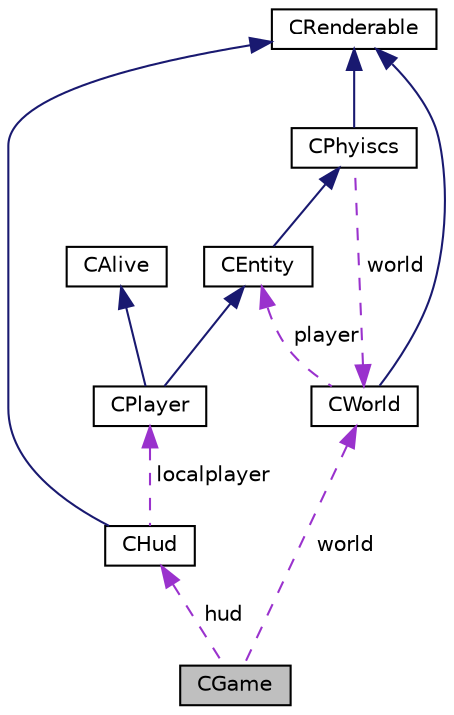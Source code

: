 digraph "CGame"
{
 // LATEX_PDF_SIZE
  edge [fontname="Helvetica",fontsize="10",labelfontname="Helvetica",labelfontsize="10"];
  node [fontname="Helvetica",fontsize="10",shape=record];
  Node1 [label="CGame",height=0.2,width=0.4,color="black", fillcolor="grey75", style="filled", fontcolor="black",tooltip=" "];
  Node2 -> Node1 [dir="back",color="darkorchid3",fontsize="10",style="dashed",label=" hud" ,fontname="Helvetica"];
  Node2 [label="CHud",height=0.2,width=0.4,color="black", fillcolor="white", style="filled",URL="$classCHud.html",tooltip=" "];
  Node3 -> Node2 [dir="back",color="midnightblue",fontsize="10",style="solid",fontname="Helvetica"];
  Node3 [label="CRenderable",height=0.2,width=0.4,color="black", fillcolor="white", style="filled",URL="$classCRenderable.html",tooltip=" "];
  Node4 -> Node2 [dir="back",color="darkorchid3",fontsize="10",style="dashed",label=" localplayer" ,fontname="Helvetica"];
  Node4 [label="CPlayer",height=0.2,width=0.4,color="black", fillcolor="white", style="filled",URL="$classCPlayer.html",tooltip=" "];
  Node5 -> Node4 [dir="back",color="midnightblue",fontsize="10",style="solid",fontname="Helvetica"];
  Node5 [label="CEntity",height=0.2,width=0.4,color="black", fillcolor="white", style="filled",URL="$classCEntity.html",tooltip=" "];
  Node6 -> Node5 [dir="back",color="midnightblue",fontsize="10",style="solid",fontname="Helvetica"];
  Node6 [label="CPhyiscs",height=0.2,width=0.4,color="black", fillcolor="white", style="filled",URL="$classCPhyiscs.html",tooltip=" "];
  Node3 -> Node6 [dir="back",color="midnightblue",fontsize="10",style="solid",fontname="Helvetica"];
  Node7 -> Node6 [dir="back",color="darkorchid3",fontsize="10",style="dashed",label=" world" ,fontname="Helvetica"];
  Node7 [label="CWorld",height=0.2,width=0.4,color="black", fillcolor="white", style="filled",URL="$classCWorld.html",tooltip=" "];
  Node3 -> Node7 [dir="back",color="midnightblue",fontsize="10",style="solid",fontname="Helvetica"];
  Node5 -> Node7 [dir="back",color="darkorchid3",fontsize="10",style="dashed",label=" player" ,fontname="Helvetica"];
  Node8 -> Node4 [dir="back",color="midnightblue",fontsize="10",style="solid",fontname="Helvetica"];
  Node8 [label="CAlive",height=0.2,width=0.4,color="black", fillcolor="white", style="filled",URL="$classCAlive.html",tooltip=" "];
  Node7 -> Node1 [dir="back",color="darkorchid3",fontsize="10",style="dashed",label=" world" ,fontname="Helvetica"];
}
